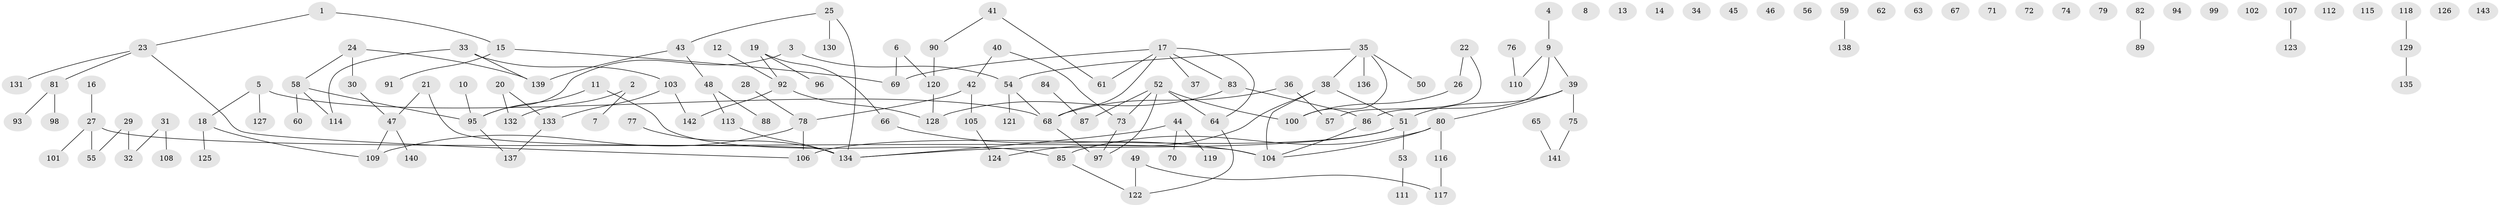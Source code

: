 // coarse degree distribution, {1: 0.2777777777777778, 8: 0.05555555555555555, 3: 0.05555555555555555, 2: 0.3888888888888889, 9: 0.05555555555555555, 4: 0.1111111111111111, 5: 0.05555555555555555}
// Generated by graph-tools (version 1.1) at 2025/35/03/04/25 23:35:49]
// undirected, 143 vertices, 141 edges
graph export_dot {
  node [color=gray90,style=filled];
  1;
  2;
  3;
  4;
  5;
  6;
  7;
  8;
  9;
  10;
  11;
  12;
  13;
  14;
  15;
  16;
  17;
  18;
  19;
  20;
  21;
  22;
  23;
  24;
  25;
  26;
  27;
  28;
  29;
  30;
  31;
  32;
  33;
  34;
  35;
  36;
  37;
  38;
  39;
  40;
  41;
  42;
  43;
  44;
  45;
  46;
  47;
  48;
  49;
  50;
  51;
  52;
  53;
  54;
  55;
  56;
  57;
  58;
  59;
  60;
  61;
  62;
  63;
  64;
  65;
  66;
  67;
  68;
  69;
  70;
  71;
  72;
  73;
  74;
  75;
  76;
  77;
  78;
  79;
  80;
  81;
  82;
  83;
  84;
  85;
  86;
  87;
  88;
  89;
  90;
  91;
  92;
  93;
  94;
  95;
  96;
  97;
  98;
  99;
  100;
  101;
  102;
  103;
  104;
  105;
  106;
  107;
  108;
  109;
  110;
  111;
  112;
  113;
  114;
  115;
  116;
  117;
  118;
  119;
  120;
  121;
  122;
  123;
  124;
  125;
  126;
  127;
  128;
  129;
  130;
  131;
  132;
  133;
  134;
  135;
  136;
  137;
  138;
  139;
  140;
  141;
  142;
  143;
  1 -- 15;
  1 -- 23;
  2 -- 7;
  2 -- 132;
  3 -- 54;
  3 -- 95;
  4 -- 9;
  5 -- 18;
  5 -- 68;
  5 -- 127;
  6 -- 69;
  6 -- 120;
  9 -- 39;
  9 -- 86;
  9 -- 110;
  10 -- 95;
  11 -- 85;
  11 -- 95;
  12 -- 92;
  15 -- 69;
  15 -- 91;
  16 -- 27;
  17 -- 37;
  17 -- 61;
  17 -- 64;
  17 -- 68;
  17 -- 69;
  17 -- 83;
  18 -- 109;
  18 -- 125;
  19 -- 66;
  19 -- 92;
  19 -- 96;
  20 -- 132;
  20 -- 133;
  21 -- 47;
  21 -- 134;
  22 -- 26;
  22 -- 57;
  23 -- 81;
  23 -- 106;
  23 -- 131;
  24 -- 30;
  24 -- 58;
  24 -- 139;
  25 -- 43;
  25 -- 130;
  25 -- 134;
  26 -- 100;
  27 -- 55;
  27 -- 101;
  27 -- 104;
  28 -- 78;
  29 -- 32;
  29 -- 55;
  30 -- 47;
  31 -- 32;
  31 -- 108;
  33 -- 103;
  33 -- 114;
  33 -- 139;
  35 -- 38;
  35 -- 50;
  35 -- 54;
  35 -- 100;
  35 -- 136;
  36 -- 57;
  36 -- 68;
  38 -- 51;
  38 -- 104;
  38 -- 124;
  39 -- 51;
  39 -- 75;
  39 -- 80;
  40 -- 42;
  40 -- 73;
  41 -- 61;
  41 -- 90;
  42 -- 78;
  42 -- 105;
  43 -- 48;
  43 -- 139;
  44 -- 70;
  44 -- 119;
  44 -- 134;
  47 -- 109;
  47 -- 140;
  48 -- 88;
  48 -- 113;
  49 -- 117;
  49 -- 122;
  51 -- 53;
  51 -- 106;
  51 -- 134;
  52 -- 64;
  52 -- 73;
  52 -- 87;
  52 -- 97;
  52 -- 100;
  53 -- 111;
  54 -- 68;
  54 -- 121;
  58 -- 60;
  58 -- 95;
  58 -- 114;
  59 -- 138;
  64 -- 122;
  65 -- 141;
  66 -- 104;
  68 -- 97;
  73 -- 97;
  75 -- 141;
  76 -- 110;
  77 -- 134;
  78 -- 106;
  78 -- 109;
  80 -- 85;
  80 -- 104;
  80 -- 116;
  81 -- 93;
  81 -- 98;
  82 -- 89;
  83 -- 86;
  83 -- 128;
  84 -- 87;
  85 -- 122;
  86 -- 104;
  90 -- 120;
  92 -- 128;
  92 -- 142;
  95 -- 137;
  103 -- 133;
  103 -- 142;
  105 -- 124;
  107 -- 123;
  113 -- 134;
  116 -- 117;
  118 -- 129;
  120 -- 128;
  129 -- 135;
  133 -- 137;
}
